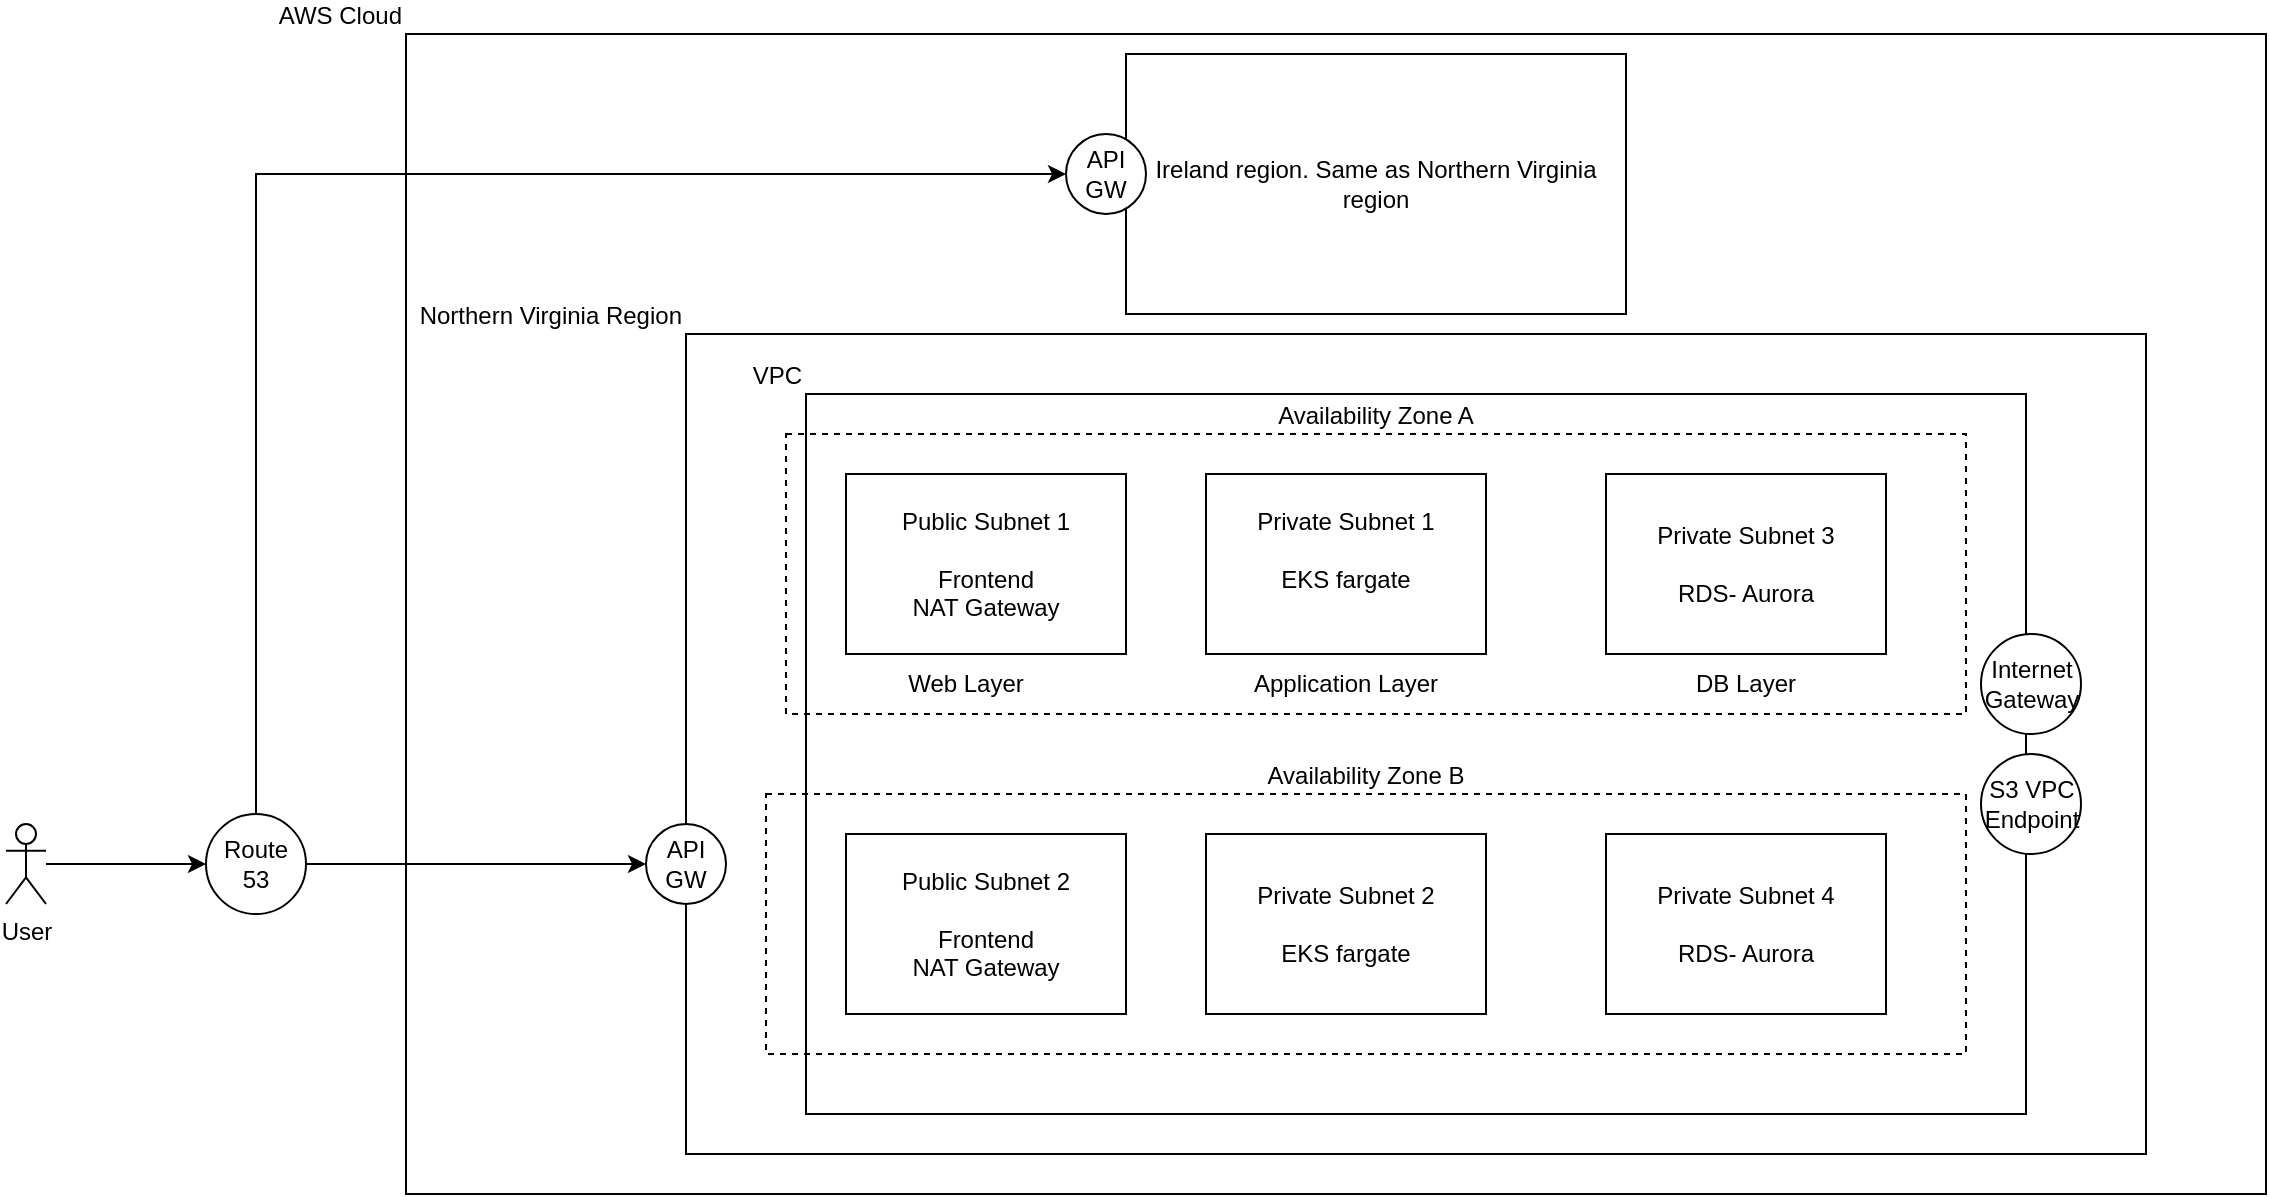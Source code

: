<mxfile version="24.6.4" type="device">
  <diagram id="_JOBukSen8tSIEHADYFu" name="Page-1">
    <mxGraphModel dx="3240" dy="1310" grid="1" gridSize="10" guides="1" tooltips="1" connect="1" arrows="1" fold="1" page="1" pageScale="1" pageWidth="850" pageHeight="1100" math="0" shadow="0">
      <root>
        <mxCell id="0" />
        <mxCell id="1" parent="0" />
        <mxCell id="ENQYq0kZE0MXRLzni3ol-1" value="AWS Cloud" style="rounded=0;whiteSpace=wrap;html=1;labelPosition=left;verticalLabelPosition=top;align=right;verticalAlign=bottom;" parent="1" vertex="1">
          <mxGeometry x="-120" y="50" width="930" height="580" as="geometry" />
        </mxCell>
        <mxCell id="ENQYq0kZE0MXRLzni3ol-17" style="edgeStyle=orthogonalEdgeStyle;rounded=0;orthogonalLoop=1;jettySize=auto;html=1;" parent="1" source="ENQYq0kZE0MXRLzni3ol-8" target="ENQYq0kZE0MXRLzni3ol-12" edge="1">
          <mxGeometry relative="1" as="geometry" />
        </mxCell>
        <mxCell id="ENQYq0kZE0MXRLzni3ol-8" value="User" style="shape=umlActor;verticalLabelPosition=bottom;verticalAlign=top;html=1;outlineConnect=0;" parent="1" vertex="1">
          <mxGeometry x="-320" y="445" width="20" height="40" as="geometry" />
        </mxCell>
        <mxCell id="ENQYq0kZE0MXRLzni3ol-23" style="edgeStyle=orthogonalEdgeStyle;rounded=0;orthogonalLoop=1;jettySize=auto;html=1;exitX=0.5;exitY=0;exitDx=0;exitDy=0;" parent="1" source="ENQYq0kZE0MXRLzni3ol-12" target="ENQYq0kZE0MXRLzni3ol-22" edge="1">
          <mxGeometry relative="1" as="geometry">
            <mxPoint x="-195" y="120" as="targetPoint" />
            <mxPoint x="-200" y="430" as="sourcePoint" />
            <Array as="points">
              <mxPoint x="-195" y="120" />
            </Array>
          </mxGeometry>
        </mxCell>
        <mxCell id="ENQYq0kZE0MXRLzni3ol-24" style="edgeStyle=orthogonalEdgeStyle;rounded=0;orthogonalLoop=1;jettySize=auto;html=1;exitX=1;exitY=0.5;exitDx=0;exitDy=0;" parent="1" source="ENQYq0kZE0MXRLzni3ol-12" target="ENQYq0kZE0MXRLzni3ol-21" edge="1">
          <mxGeometry relative="1" as="geometry" />
        </mxCell>
        <mxCell id="ENQYq0kZE0MXRLzni3ol-12" value="Route 53" style="ellipse;whiteSpace=wrap;html=1;aspect=fixed;" parent="1" vertex="1">
          <mxGeometry x="-220" y="440" width="50" height="50" as="geometry" />
        </mxCell>
        <mxCell id="ENQYq0kZE0MXRLzni3ol-19" value="Ireland region. Same as Northern Virginia region" style="rounded=0;whiteSpace=wrap;html=1;labelPosition=center;verticalLabelPosition=middle;align=center;verticalAlign=middle;" parent="1" vertex="1">
          <mxGeometry x="240" y="60" width="250" height="130" as="geometry" />
        </mxCell>
        <mxCell id="ENQYq0kZE0MXRLzni3ol-20" value="Northern Virginia Region" style="rounded=0;whiteSpace=wrap;html=1;labelPosition=left;verticalLabelPosition=top;align=right;verticalAlign=bottom;strokeColor=#000000;" parent="1" vertex="1">
          <mxGeometry x="20" y="200" width="730" height="410" as="geometry" />
        </mxCell>
        <mxCell id="ENQYq0kZE0MXRLzni3ol-21" value="API GW" style="ellipse;whiteSpace=wrap;html=1;aspect=fixed;" parent="1" vertex="1">
          <mxGeometry y="445" width="40" height="40" as="geometry" />
        </mxCell>
        <mxCell id="ENQYq0kZE0MXRLzni3ol-22" value="API GW" style="ellipse;whiteSpace=wrap;html=1;aspect=fixed;" parent="1" vertex="1">
          <mxGeometry x="210" y="100" width="40" height="40" as="geometry" />
        </mxCell>
        <mxCell id="ENQYq0kZE0MXRLzni3ol-25" value="VPC" style="rounded=0;whiteSpace=wrap;html=1;labelPosition=left;verticalLabelPosition=top;align=right;verticalAlign=bottom;" parent="1" vertex="1">
          <mxGeometry x="80" y="230" width="610" height="360" as="geometry" />
        </mxCell>
        <mxCell id="ENQYq0kZE0MXRLzni3ol-26" value="Availability&amp;nbsp;&lt;span style=&quot;background-color: initial;&quot;&gt;Zone A&lt;/span&gt;" style="rounded=0;whiteSpace=wrap;html=1;dashed=1;fillColor=none;labelPosition=center;verticalLabelPosition=top;align=center;verticalAlign=bottom;" parent="1" vertex="1">
          <mxGeometry x="70" y="250" width="590" height="140" as="geometry" />
        </mxCell>
        <mxCell id="ENQYq0kZE0MXRLzni3ol-27" value="Availability Zone B" style="rounded=0;whiteSpace=wrap;html=1;dashed=1;fillColor=none;labelPosition=center;verticalLabelPosition=top;align=center;verticalAlign=bottom;" parent="1" vertex="1">
          <mxGeometry x="60" y="430" width="600" height="130" as="geometry" />
        </mxCell>
        <mxCell id="ENQYq0kZE0MXRLzni3ol-29" value="Public Subnet 1&lt;div&gt;&lt;br&gt;&lt;/div&gt;&lt;div&gt;Frontend&lt;/div&gt;&lt;div&gt;NAT Gateway&lt;/div&gt;" style="rounded=0;whiteSpace=wrap;html=1;" parent="1" vertex="1">
          <mxGeometry x="100" y="270" width="140" height="90" as="geometry" />
        </mxCell>
        <mxCell id="ENQYq0kZE0MXRLzni3ol-31" value="Private Subnet 1&lt;div&gt;&lt;br&gt;&lt;/div&gt;&lt;div&gt;EKS fargate&lt;/div&gt;&lt;div&gt;&lt;br&gt;&lt;/div&gt;" style="rounded=0;whiteSpace=wrap;html=1;" parent="1" vertex="1">
          <mxGeometry x="280" y="270" width="140" height="90" as="geometry" />
        </mxCell>
        <mxCell id="ENQYq0kZE0MXRLzni3ol-32" value="Private Subnet 3&lt;div&gt;&lt;br&gt;&lt;/div&gt;&lt;div&gt;RDS- Aurora&lt;/div&gt;" style="rounded=0;whiteSpace=wrap;html=1;" parent="1" vertex="1">
          <mxGeometry x="480" y="270" width="140" height="90" as="geometry" />
        </mxCell>
        <mxCell id="ENQYq0kZE0MXRLzni3ol-33" value="Public Subnet 2&lt;div&gt;&lt;br&gt;&lt;/div&gt;&lt;div&gt;Frontend&lt;br&gt;&lt;/div&gt;&lt;div&gt;NAT Gateway&lt;br&gt;&lt;/div&gt;" style="rounded=0;whiteSpace=wrap;html=1;" parent="1" vertex="1">
          <mxGeometry x="100" y="450" width="140" height="90" as="geometry" />
        </mxCell>
        <mxCell id="ENQYq0kZE0MXRLzni3ol-34" value="Private Subnet 2&lt;div&gt;&lt;br&gt;&lt;/div&gt;&lt;div&gt;EKS fargate&lt;/div&gt;" style="rounded=0;whiteSpace=wrap;html=1;" parent="1" vertex="1">
          <mxGeometry x="280" y="450" width="140" height="90" as="geometry" />
        </mxCell>
        <mxCell id="ENQYq0kZE0MXRLzni3ol-35" value="Private Subnet 4&lt;div&gt;&lt;br&gt;&lt;/div&gt;&lt;div&gt;RDS- Aurora&lt;/div&gt;" style="rounded=0;whiteSpace=wrap;html=1;" parent="1" vertex="1">
          <mxGeometry x="480" y="450" width="140" height="90" as="geometry" />
        </mxCell>
        <mxCell id="ENQYq0kZE0MXRLzni3ol-36" value="Web Layer" style="text;html=1;align=center;verticalAlign=middle;whiteSpace=wrap;rounded=0;" parent="1" vertex="1">
          <mxGeometry x="130" y="360" width="60" height="30" as="geometry" />
        </mxCell>
        <mxCell id="ENQYq0kZE0MXRLzni3ol-37" value="Application Layer" style="text;html=1;align=center;verticalAlign=middle;whiteSpace=wrap;rounded=0;" parent="1" vertex="1">
          <mxGeometry x="280" y="360" width="140" height="30" as="geometry" />
        </mxCell>
        <mxCell id="ENQYq0kZE0MXRLzni3ol-38" value="DB Layer" style="text;html=1;align=center;verticalAlign=middle;whiteSpace=wrap;rounded=0;" parent="1" vertex="1">
          <mxGeometry x="520" y="360" width="60" height="30" as="geometry" />
        </mxCell>
        <mxCell id="ObIz4OfROxQxgKV01XM3-1" value="Internet&lt;div&gt;Gateway&lt;/div&gt;" style="ellipse;whiteSpace=wrap;html=1;aspect=fixed;" vertex="1" parent="1">
          <mxGeometry x="667.5" y="350" width="50" height="50" as="geometry" />
        </mxCell>
        <mxCell id="ObIz4OfROxQxgKV01XM3-2" value="S3 VPC Endpoint" style="ellipse;whiteSpace=wrap;html=1;aspect=fixed;" vertex="1" parent="1">
          <mxGeometry x="667.5" y="410" width="50" height="50" as="geometry" />
        </mxCell>
      </root>
    </mxGraphModel>
  </diagram>
</mxfile>
